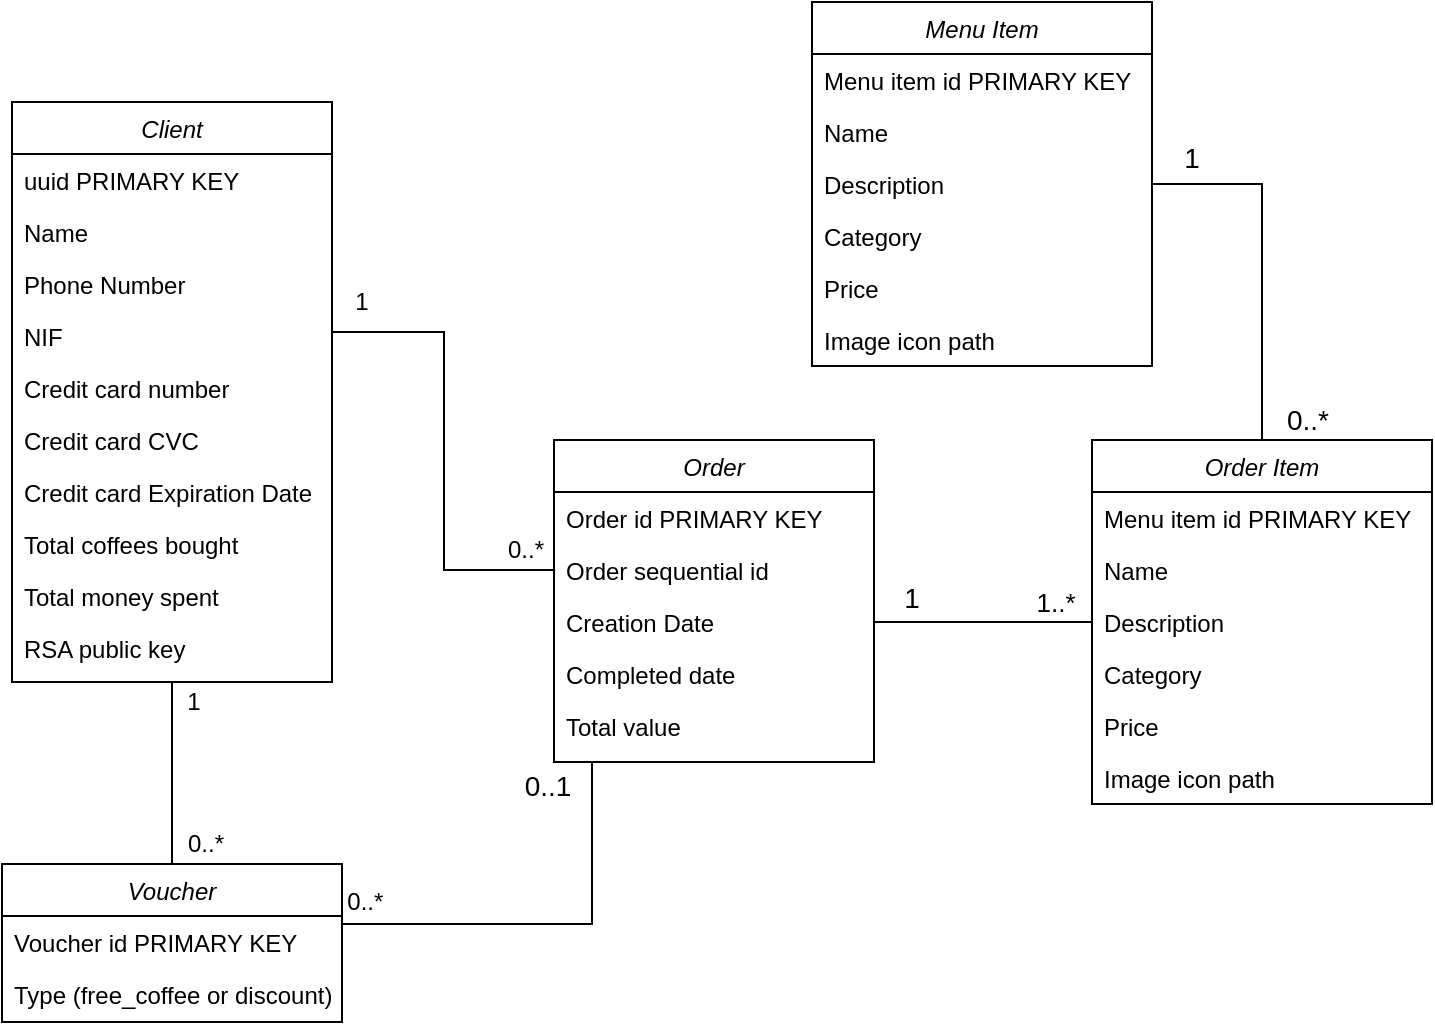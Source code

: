 <mxfile version="13.10.0" type="github">
  <diagram id="C5RBs43oDa-KdzZeNtuy" name="Page-1">
    <mxGraphModel dx="2249" dy="737" grid="1" gridSize="10" guides="1" tooltips="1" connect="1" arrows="1" fold="1" page="1" pageScale="1" pageWidth="827" pageHeight="1169" math="0" shadow="0">
      <root>
        <mxCell id="WIyWlLk6GJQsqaUBKTNV-0" />
        <mxCell id="WIyWlLk6GJQsqaUBKTNV-1" parent="WIyWlLk6GJQsqaUBKTNV-0" />
        <mxCell id="LIkqDhgHUWGE7TMtVAsn-72" style="edgeStyle=orthogonalEdgeStyle;rounded=0;orthogonalLoop=1;jettySize=auto;html=1;strokeColor=#000000;fontSize=12;endArrow=none;endFill=0;" parent="WIyWlLk6GJQsqaUBKTNV-1" source="LIkqDhgHUWGE7TMtVAsn-0" target="LIkqDhgHUWGE7TMtVAsn-50" edge="1">
          <mxGeometry relative="1" as="geometry" />
        </mxCell>
        <mxCell id="LIkqDhgHUWGE7TMtVAsn-87" style="edgeStyle=orthogonalEdgeStyle;rounded=0;orthogonalLoop=1;jettySize=auto;html=1;endArrow=none;endFill=0;strokeColor=#000000;fontSize=12;" parent="WIyWlLk6GJQsqaUBKTNV-1" source="LIkqDhgHUWGE7TMtVAsn-0" edge="1">
          <mxGeometry relative="1" as="geometry">
            <mxPoint x="-79" y="334" as="targetPoint" />
            <Array as="points">
              <mxPoint x="-134" y="215" />
              <mxPoint x="-134" y="334" />
            </Array>
          </mxGeometry>
        </mxCell>
        <mxCell id="LIkqDhgHUWGE7TMtVAsn-0" value="Client" style="swimlane;fontStyle=2;align=center;verticalAlign=top;childLayout=stackLayout;horizontal=1;startSize=26;horizontalStack=0;resizeParent=1;resizeLast=0;collapsible=1;marginBottom=0;rounded=0;shadow=0;strokeWidth=1;" parent="WIyWlLk6GJQsqaUBKTNV-1" vertex="1">
          <mxGeometry x="-350" y="100" width="160" height="290" as="geometry">
            <mxRectangle x="230" y="140" width="160" height="26" as="alternateBounds" />
          </mxGeometry>
        </mxCell>
        <mxCell id="LIkqDhgHUWGE7TMtVAsn-1" value="uuid PRIMARY KEY" style="text;align=left;verticalAlign=top;spacingLeft=4;spacingRight=4;overflow=hidden;rotatable=0;points=[[0,0.5],[1,0.5]];portConstraint=eastwest;" parent="LIkqDhgHUWGE7TMtVAsn-0" vertex="1">
          <mxGeometry y="26" width="160" height="26" as="geometry" />
        </mxCell>
        <mxCell id="LIkqDhgHUWGE7TMtVAsn-17" value="Name" style="text;align=left;verticalAlign=top;spacingLeft=4;spacingRight=4;overflow=hidden;rotatable=0;points=[[0,0.5],[1,0.5]];portConstraint=eastwest;" parent="LIkqDhgHUWGE7TMtVAsn-0" vertex="1">
          <mxGeometry y="52" width="160" height="26" as="geometry" />
        </mxCell>
        <mxCell id="LIkqDhgHUWGE7TMtVAsn-2" value="Phone Number" style="text;align=left;verticalAlign=top;spacingLeft=4;spacingRight=4;overflow=hidden;rotatable=0;points=[[0,0.5],[1,0.5]];portConstraint=eastwest;rounded=0;shadow=0;html=0;" parent="LIkqDhgHUWGE7TMtVAsn-0" vertex="1">
          <mxGeometry y="78" width="160" height="26" as="geometry" />
        </mxCell>
        <mxCell id="LIkqDhgHUWGE7TMtVAsn-3" value="NIF" style="text;align=left;verticalAlign=top;spacingLeft=4;spacingRight=4;overflow=hidden;rotatable=0;points=[[0,0.5],[1,0.5]];portConstraint=eastwest;rounded=0;shadow=0;html=0;" parent="LIkqDhgHUWGE7TMtVAsn-0" vertex="1">
          <mxGeometry y="104" width="160" height="26" as="geometry" />
        </mxCell>
        <mxCell id="Yu3gc34tVWg2MUi9tkSZ-0" value="Credit card number" style="text;align=left;verticalAlign=top;spacingLeft=4;spacingRight=4;overflow=hidden;rotatable=0;points=[[0,0.5],[1,0.5]];portConstraint=eastwest;rounded=0;shadow=0;html=0;" vertex="1" parent="LIkqDhgHUWGE7TMtVAsn-0">
          <mxGeometry y="130" width="160" height="26" as="geometry" />
        </mxCell>
        <mxCell id="Yu3gc34tVWg2MUi9tkSZ-1" value="Credit card CVC" style="text;align=left;verticalAlign=top;spacingLeft=4;spacingRight=4;overflow=hidden;rotatable=0;points=[[0,0.5],[1,0.5]];portConstraint=eastwest;rounded=0;shadow=0;html=0;" vertex="1" parent="LIkqDhgHUWGE7TMtVAsn-0">
          <mxGeometry y="156" width="160" height="26" as="geometry" />
        </mxCell>
        <mxCell id="Yu3gc34tVWg2MUi9tkSZ-2" value="Credit card Expiration Date" style="text;align=left;verticalAlign=top;spacingLeft=4;spacingRight=4;overflow=hidden;rotatable=0;points=[[0,0.5],[1,0.5]];portConstraint=eastwest;rounded=0;shadow=0;html=0;" vertex="1" parent="LIkqDhgHUWGE7TMtVAsn-0">
          <mxGeometry y="182" width="160" height="26" as="geometry" />
        </mxCell>
        <mxCell id="LIkqDhgHUWGE7TMtVAsn-15" value="Total coffees bought" style="text;align=left;verticalAlign=top;spacingLeft=4;spacingRight=4;overflow=hidden;rotatable=0;points=[[0,0.5],[1,0.5]];portConstraint=eastwest;rounded=0;shadow=0;html=0;" parent="LIkqDhgHUWGE7TMtVAsn-0" vertex="1">
          <mxGeometry y="208" width="160" height="26" as="geometry" />
        </mxCell>
        <mxCell id="LIkqDhgHUWGE7TMtVAsn-89" value="Total money spent" style="text;align=left;verticalAlign=top;spacingLeft=4;spacingRight=4;overflow=hidden;rotatable=0;points=[[0,0.5],[1,0.5]];portConstraint=eastwest;" parent="LIkqDhgHUWGE7TMtVAsn-0" vertex="1">
          <mxGeometry y="234" width="160" height="26" as="geometry" />
        </mxCell>
        <mxCell id="LIkqDhgHUWGE7TMtVAsn-90" value="RSA public key&#xa;" style="text;align=left;verticalAlign=top;spacingLeft=4;spacingRight=4;overflow=hidden;rotatable=0;points=[[0,0.5],[1,0.5]];portConstraint=eastwest;" parent="LIkqDhgHUWGE7TMtVAsn-0" vertex="1">
          <mxGeometry y="260" width="160" height="26" as="geometry" />
        </mxCell>
        <mxCell id="LIkqDhgHUWGE7TMtVAsn-36" value="Menu Item" style="swimlane;fontStyle=2;align=center;verticalAlign=top;childLayout=stackLayout;horizontal=1;startSize=26;horizontalStack=0;resizeParent=1;resizeLast=0;collapsible=1;marginBottom=0;rounded=0;shadow=0;strokeWidth=1;" parent="WIyWlLk6GJQsqaUBKTNV-1" vertex="1">
          <mxGeometry x="50" y="50" width="170" height="182" as="geometry">
            <mxRectangle x="230" y="140" width="160" height="26" as="alternateBounds" />
          </mxGeometry>
        </mxCell>
        <mxCell id="LIkqDhgHUWGE7TMtVAsn-37" value="Menu item id PRIMARY KEY" style="text;align=left;verticalAlign=top;spacingLeft=4;spacingRight=4;overflow=hidden;rotatable=0;points=[[0,0.5],[1,0.5]];portConstraint=eastwest;rounded=0;shadow=0;html=0;" parent="LIkqDhgHUWGE7TMtVAsn-36" vertex="1">
          <mxGeometry y="26" width="170" height="26" as="geometry" />
        </mxCell>
        <mxCell id="LIkqDhgHUWGE7TMtVAsn-38" value="Name" style="text;align=left;verticalAlign=top;spacingLeft=4;spacingRight=4;overflow=hidden;rotatable=0;points=[[0,0.5],[1,0.5]];portConstraint=eastwest;rounded=0;shadow=0;html=0;" parent="LIkqDhgHUWGE7TMtVAsn-36" vertex="1">
          <mxGeometry y="52" width="170" height="26" as="geometry" />
        </mxCell>
        <mxCell id="LIkqDhgHUWGE7TMtVAsn-41" value="Description" style="text;align=left;verticalAlign=top;spacingLeft=4;spacingRight=4;overflow=hidden;rotatable=0;points=[[0,0.5],[1,0.5]];portConstraint=eastwest;rounded=0;shadow=0;html=0;fontSize=12;" parent="LIkqDhgHUWGE7TMtVAsn-36" vertex="1">
          <mxGeometry y="78" width="170" height="26" as="geometry" />
        </mxCell>
        <mxCell id="LIkqDhgHUWGE7TMtVAsn-42" value="Category" style="text;align=left;verticalAlign=top;spacingLeft=4;spacingRight=4;overflow=hidden;rotatable=0;points=[[0,0.5],[1,0.5]];portConstraint=eastwest;rounded=0;shadow=0;html=0;" parent="LIkqDhgHUWGE7TMtVAsn-36" vertex="1">
          <mxGeometry y="104" width="170" height="26" as="geometry" />
        </mxCell>
        <mxCell id="Yu3gc34tVWg2MUi9tkSZ-21" value="Price" style="text;align=left;verticalAlign=top;spacingLeft=4;spacingRight=4;overflow=hidden;rotatable=0;points=[[0,0.5],[1,0.5]];portConstraint=eastwest;rounded=0;shadow=0;html=0;" vertex="1" parent="LIkqDhgHUWGE7TMtVAsn-36">
          <mxGeometry y="130" width="170" height="26" as="geometry" />
        </mxCell>
        <mxCell id="Yu3gc34tVWg2MUi9tkSZ-22" value="Image icon path" style="text;align=left;verticalAlign=top;spacingLeft=4;spacingRight=4;overflow=hidden;rotatable=0;points=[[0,0.5],[1,0.5]];portConstraint=eastwest;rounded=0;shadow=0;html=0;" vertex="1" parent="LIkqDhgHUWGE7TMtVAsn-36">
          <mxGeometry y="156" width="170" height="26" as="geometry" />
        </mxCell>
        <mxCell id="Yu3gc34tVWg2MUi9tkSZ-30" style="edgeStyle=orthogonalEdgeStyle;rounded=0;orthogonalLoop=1;jettySize=auto;html=1;exitX=1;exitY=0.5;exitDx=0;exitDy=0;startArrow=none;startFill=0;endArrow=none;endFill=0;strokeColor=#000000;fontSize=14;" edge="1" parent="WIyWlLk6GJQsqaUBKTNV-1" source="Yu3gc34tVWg2MUi9tkSZ-18">
          <mxGeometry relative="1" as="geometry">
            <mxPoint x="190" y="360" as="targetPoint" />
          </mxGeometry>
        </mxCell>
        <mxCell id="LIkqDhgHUWGE7TMtVAsn-43" value="Order" style="swimlane;fontStyle=2;align=center;verticalAlign=top;childLayout=stackLayout;horizontal=1;startSize=26;horizontalStack=0;resizeParent=1;resizeLast=0;collapsible=1;marginBottom=0;rounded=0;shadow=0;strokeWidth=1;" parent="WIyWlLk6GJQsqaUBKTNV-1" vertex="1">
          <mxGeometry x="-79" y="269.01" width="160" height="160.99" as="geometry">
            <mxRectangle x="230" y="140" width="160" height="26" as="alternateBounds" />
          </mxGeometry>
        </mxCell>
        <mxCell id="Yu3gc34tVWg2MUi9tkSZ-16" value="Order id PRIMARY KEY" style="text;align=left;verticalAlign=top;spacingLeft=4;spacingRight=4;overflow=hidden;rotatable=0;points=[[0,0.5],[1,0.5]];portConstraint=eastwest;" vertex="1" parent="LIkqDhgHUWGE7TMtVAsn-43">
          <mxGeometry y="26" width="160" height="26" as="geometry" />
        </mxCell>
        <mxCell id="Yu3gc34tVWg2MUi9tkSZ-17" value="Order sequential id" style="text;align=left;verticalAlign=top;spacingLeft=4;spacingRight=4;overflow=hidden;rotatable=0;points=[[0,0.5],[1,0.5]];portConstraint=eastwest;" vertex="1" parent="LIkqDhgHUWGE7TMtVAsn-43">
          <mxGeometry y="52" width="160" height="26" as="geometry" />
        </mxCell>
        <mxCell id="Yu3gc34tVWg2MUi9tkSZ-18" value="Creation Date" style="text;align=left;verticalAlign=top;spacingLeft=4;spacingRight=4;overflow=hidden;rotatable=0;points=[[0,0.5],[1,0.5]];portConstraint=eastwest;" vertex="1" parent="LIkqDhgHUWGE7TMtVAsn-43">
          <mxGeometry y="78" width="160" height="26" as="geometry" />
        </mxCell>
        <mxCell id="Yu3gc34tVWg2MUi9tkSZ-19" value="Completed date" style="text;align=left;verticalAlign=top;spacingLeft=4;spacingRight=4;overflow=hidden;rotatable=0;points=[[0,0.5],[1,0.5]];portConstraint=eastwest;" vertex="1" parent="LIkqDhgHUWGE7TMtVAsn-43">
          <mxGeometry y="104" width="160" height="26" as="geometry" />
        </mxCell>
        <mxCell id="Yu3gc34tVWg2MUi9tkSZ-20" value="Total value" style="text;align=left;verticalAlign=top;spacingLeft=4;spacingRight=4;overflow=hidden;rotatable=0;points=[[0,0.5],[1,0.5]];portConstraint=eastwest;" vertex="1" parent="LIkqDhgHUWGE7TMtVAsn-43">
          <mxGeometry y="130" width="160" height="26" as="geometry" />
        </mxCell>
        <mxCell id="LIkqDhgHUWGE7TMtVAsn-67" value="0..*" style="text;html=1;strokeColor=none;fillColor=none;align=center;verticalAlign=middle;whiteSpace=wrap;rounded=0;fontSize=12;" parent="WIyWlLk6GJQsqaUBKTNV-1" vertex="1">
          <mxGeometry x="-113" y="314" width="40" height="20" as="geometry" />
        </mxCell>
        <mxCell id="LIkqDhgHUWGE7TMtVAsn-71" style="edgeStyle=orthogonalEdgeStyle;rounded=0;orthogonalLoop=1;jettySize=auto;html=1;strokeColor=#000000;fontSize=12;entryX=0;entryY=1;entryDx=0;entryDy=0;endArrow=none;endFill=0;" parent="WIyWlLk6GJQsqaUBKTNV-1" source="LIkqDhgHUWGE7TMtVAsn-43" edge="1" target="LIkqDhgHUWGE7TMtVAsn-73">
          <mxGeometry relative="1" as="geometry">
            <mxPoint x="-187.92" y="511.004" as="targetPoint" />
            <Array as="points">
              <mxPoint x="-60" y="511" />
            </Array>
          </mxGeometry>
        </mxCell>
        <mxCell id="LIkqDhgHUWGE7TMtVAsn-50" value="Voucher" style="swimlane;fontStyle=2;align=center;verticalAlign=top;childLayout=stackLayout;horizontal=1;startSize=26;horizontalStack=0;resizeParent=1;resizeLast=0;collapsible=1;marginBottom=0;rounded=0;shadow=0;strokeWidth=1;" parent="WIyWlLk6GJQsqaUBKTNV-1" vertex="1">
          <mxGeometry x="-355" y="481" width="170" height="79" as="geometry">
            <mxRectangle x="230" y="140" width="160" height="26" as="alternateBounds" />
          </mxGeometry>
        </mxCell>
        <mxCell id="Yu3gc34tVWg2MUi9tkSZ-10" value="Voucher id PRIMARY KEY" style="text;align=left;verticalAlign=top;spacingLeft=4;spacingRight=4;overflow=hidden;rotatable=0;points=[[0,0.5],[1,0.5]];portConstraint=eastwest;" vertex="1" parent="LIkqDhgHUWGE7TMtVAsn-50">
          <mxGeometry y="26" width="170" height="26" as="geometry" />
        </mxCell>
        <mxCell id="Yu3gc34tVWg2MUi9tkSZ-3" value="Type (free_coffee or discount)" style="text;align=left;verticalAlign=top;spacingLeft=4;spacingRight=4;overflow=hidden;rotatable=0;points=[[0,0.5],[1,0.5]];portConstraint=eastwest;" vertex="1" parent="LIkqDhgHUWGE7TMtVAsn-50">
          <mxGeometry y="52" width="170" height="26" as="geometry" />
        </mxCell>
        <mxCell id="LIkqDhgHUWGE7TMtVAsn-73" value="0..*&amp;nbsp;&amp;nbsp;" style="text;html=1;strokeColor=none;fillColor=none;align=center;verticalAlign=middle;whiteSpace=wrap;rounded=0;fontSize=12;rotation=0;" parent="WIyWlLk6GJQsqaUBKTNV-1" vertex="1">
          <mxGeometry x="-185" y="490" width="30" height="20" as="geometry" />
        </mxCell>
        <mxCell id="LIkqDhgHUWGE7TMtVAsn-74" value="0..*" style="text;html=1;strokeColor=none;fillColor=none;align=center;verticalAlign=middle;whiteSpace=wrap;rounded=0;fontSize=12;" parent="WIyWlLk6GJQsqaUBKTNV-1" vertex="1">
          <mxGeometry x="-273" y="461" width="40" height="20" as="geometry" />
        </mxCell>
        <mxCell id="LIkqDhgHUWGE7TMtVAsn-91" value="&lt;font style=&quot;font-size: 14px&quot;&gt;0..1&lt;/font&gt;" style="text;html=1;strokeColor=none;fillColor=none;align=center;verticalAlign=middle;whiteSpace=wrap;rounded=0;fontSize=12;" parent="WIyWlLk6GJQsqaUBKTNV-1" vertex="1">
          <mxGeometry x="-102" y="434" width="40" height="16.99" as="geometry" />
        </mxCell>
        <mxCell id="Yu3gc34tVWg2MUi9tkSZ-4" value="1" style="text;html=1;strokeColor=none;fillColor=none;align=center;verticalAlign=middle;whiteSpace=wrap;rounded=0;fontSize=12;" vertex="1" parent="WIyWlLk6GJQsqaUBKTNV-1">
          <mxGeometry x="-279" y="390" width="40" height="20" as="geometry" />
        </mxCell>
        <mxCell id="Yu3gc34tVWg2MUi9tkSZ-5" value="1" style="text;html=1;strokeColor=none;fillColor=none;align=center;verticalAlign=middle;whiteSpace=wrap;rounded=0;fontSize=12;" vertex="1" parent="WIyWlLk6GJQsqaUBKTNV-1">
          <mxGeometry x="-195" y="190" width="40" height="20" as="geometry" />
        </mxCell>
        <mxCell id="Yu3gc34tVWg2MUi9tkSZ-8" value="1..*" style="text;html=1;strokeColor=none;fillColor=none;align=center;verticalAlign=middle;whiteSpace=wrap;rounded=0;fontSize=13;" vertex="1" parent="WIyWlLk6GJQsqaUBKTNV-1">
          <mxGeometry x="152" y="338" width="40" height="24" as="geometry" />
        </mxCell>
        <mxCell id="Yu3gc34tVWg2MUi9tkSZ-9" value="1" style="text;html=1;strokeColor=none;fillColor=none;align=center;verticalAlign=middle;whiteSpace=wrap;rounded=0;fontSize=14;" vertex="1" parent="WIyWlLk6GJQsqaUBKTNV-1">
          <mxGeometry x="80" y="338" width="40" height="20" as="geometry" />
        </mxCell>
        <mxCell id="Yu3gc34tVWg2MUi9tkSZ-23" value="Order Item" style="swimlane;fontStyle=2;align=center;verticalAlign=top;childLayout=stackLayout;horizontal=1;startSize=26;horizontalStack=0;resizeParent=1;resizeLast=0;collapsible=1;marginBottom=0;rounded=0;shadow=0;strokeWidth=1;" vertex="1" parent="WIyWlLk6GJQsqaUBKTNV-1">
          <mxGeometry x="190" y="269.01" width="170" height="182" as="geometry">
            <mxRectangle x="230" y="140" width="160" height="26" as="alternateBounds" />
          </mxGeometry>
        </mxCell>
        <mxCell id="Yu3gc34tVWg2MUi9tkSZ-24" value="Menu item id PRIMARY KEY" style="text;align=left;verticalAlign=top;spacingLeft=4;spacingRight=4;overflow=hidden;rotatable=0;points=[[0,0.5],[1,0.5]];portConstraint=eastwest;rounded=0;shadow=0;html=0;" vertex="1" parent="Yu3gc34tVWg2MUi9tkSZ-23">
          <mxGeometry y="26" width="170" height="26" as="geometry" />
        </mxCell>
        <mxCell id="Yu3gc34tVWg2MUi9tkSZ-25" value="Name" style="text;align=left;verticalAlign=top;spacingLeft=4;spacingRight=4;overflow=hidden;rotatable=0;points=[[0,0.5],[1,0.5]];portConstraint=eastwest;rounded=0;shadow=0;html=0;" vertex="1" parent="Yu3gc34tVWg2MUi9tkSZ-23">
          <mxGeometry y="52" width="170" height="26" as="geometry" />
        </mxCell>
        <mxCell id="Yu3gc34tVWg2MUi9tkSZ-26" value="Description" style="text;align=left;verticalAlign=top;spacingLeft=4;spacingRight=4;overflow=hidden;rotatable=0;points=[[0,0.5],[1,0.5]];portConstraint=eastwest;rounded=0;shadow=0;html=0;fontSize=12;" vertex="1" parent="Yu3gc34tVWg2MUi9tkSZ-23">
          <mxGeometry y="78" width="170" height="26" as="geometry" />
        </mxCell>
        <mxCell id="Yu3gc34tVWg2MUi9tkSZ-27" value="Category" style="text;align=left;verticalAlign=top;spacingLeft=4;spacingRight=4;overflow=hidden;rotatable=0;points=[[0,0.5],[1,0.5]];portConstraint=eastwest;rounded=0;shadow=0;html=0;" vertex="1" parent="Yu3gc34tVWg2MUi9tkSZ-23">
          <mxGeometry y="104" width="170" height="26" as="geometry" />
        </mxCell>
        <mxCell id="Yu3gc34tVWg2MUi9tkSZ-28" value="Price" style="text;align=left;verticalAlign=top;spacingLeft=4;spacingRight=4;overflow=hidden;rotatable=0;points=[[0,0.5],[1,0.5]];portConstraint=eastwest;rounded=0;shadow=0;html=0;" vertex="1" parent="Yu3gc34tVWg2MUi9tkSZ-23">
          <mxGeometry y="130" width="170" height="26" as="geometry" />
        </mxCell>
        <mxCell id="Yu3gc34tVWg2MUi9tkSZ-29" value="Image icon path" style="text;align=left;verticalAlign=top;spacingLeft=4;spacingRight=4;overflow=hidden;rotatable=0;points=[[0,0.5],[1,0.5]];portConstraint=eastwest;rounded=0;shadow=0;html=0;" vertex="1" parent="Yu3gc34tVWg2MUi9tkSZ-23">
          <mxGeometry y="156" width="170" height="26" as="geometry" />
        </mxCell>
        <mxCell id="Yu3gc34tVWg2MUi9tkSZ-31" value="&lt;font style=&quot;font-size: 14px&quot;&gt;1&lt;/font&gt;" style="text;html=1;strokeColor=none;fillColor=none;align=center;verticalAlign=middle;whiteSpace=wrap;rounded=0;fontSize=12;" vertex="1" parent="WIyWlLk6GJQsqaUBKTNV-1">
          <mxGeometry x="220" y="120" width="40" height="16.99" as="geometry" />
        </mxCell>
        <mxCell id="Yu3gc34tVWg2MUi9tkSZ-32" value="&lt;font style=&quot;font-size: 14px&quot;&gt;0..*&lt;/font&gt;" style="text;html=1;strokeColor=none;fillColor=none;align=center;verticalAlign=middle;whiteSpace=wrap;rounded=0;fontSize=12;" vertex="1" parent="WIyWlLk6GJQsqaUBKTNV-1">
          <mxGeometry x="278" y="250.51" width="40" height="16.99" as="geometry" />
        </mxCell>
        <mxCell id="Yu3gc34tVWg2MUi9tkSZ-35" style="edgeStyle=orthogonalEdgeStyle;rounded=0;orthogonalLoop=1;jettySize=auto;html=1;entryX=0.5;entryY=0;entryDx=0;entryDy=0;startArrow=none;startFill=0;endArrow=none;endFill=0;strokeColor=#000000;fontSize=14;" edge="1" parent="WIyWlLk6GJQsqaUBKTNV-1" source="LIkqDhgHUWGE7TMtVAsn-41" target="Yu3gc34tVWg2MUi9tkSZ-23">
          <mxGeometry relative="1" as="geometry" />
        </mxCell>
      </root>
    </mxGraphModel>
  </diagram>
</mxfile>
